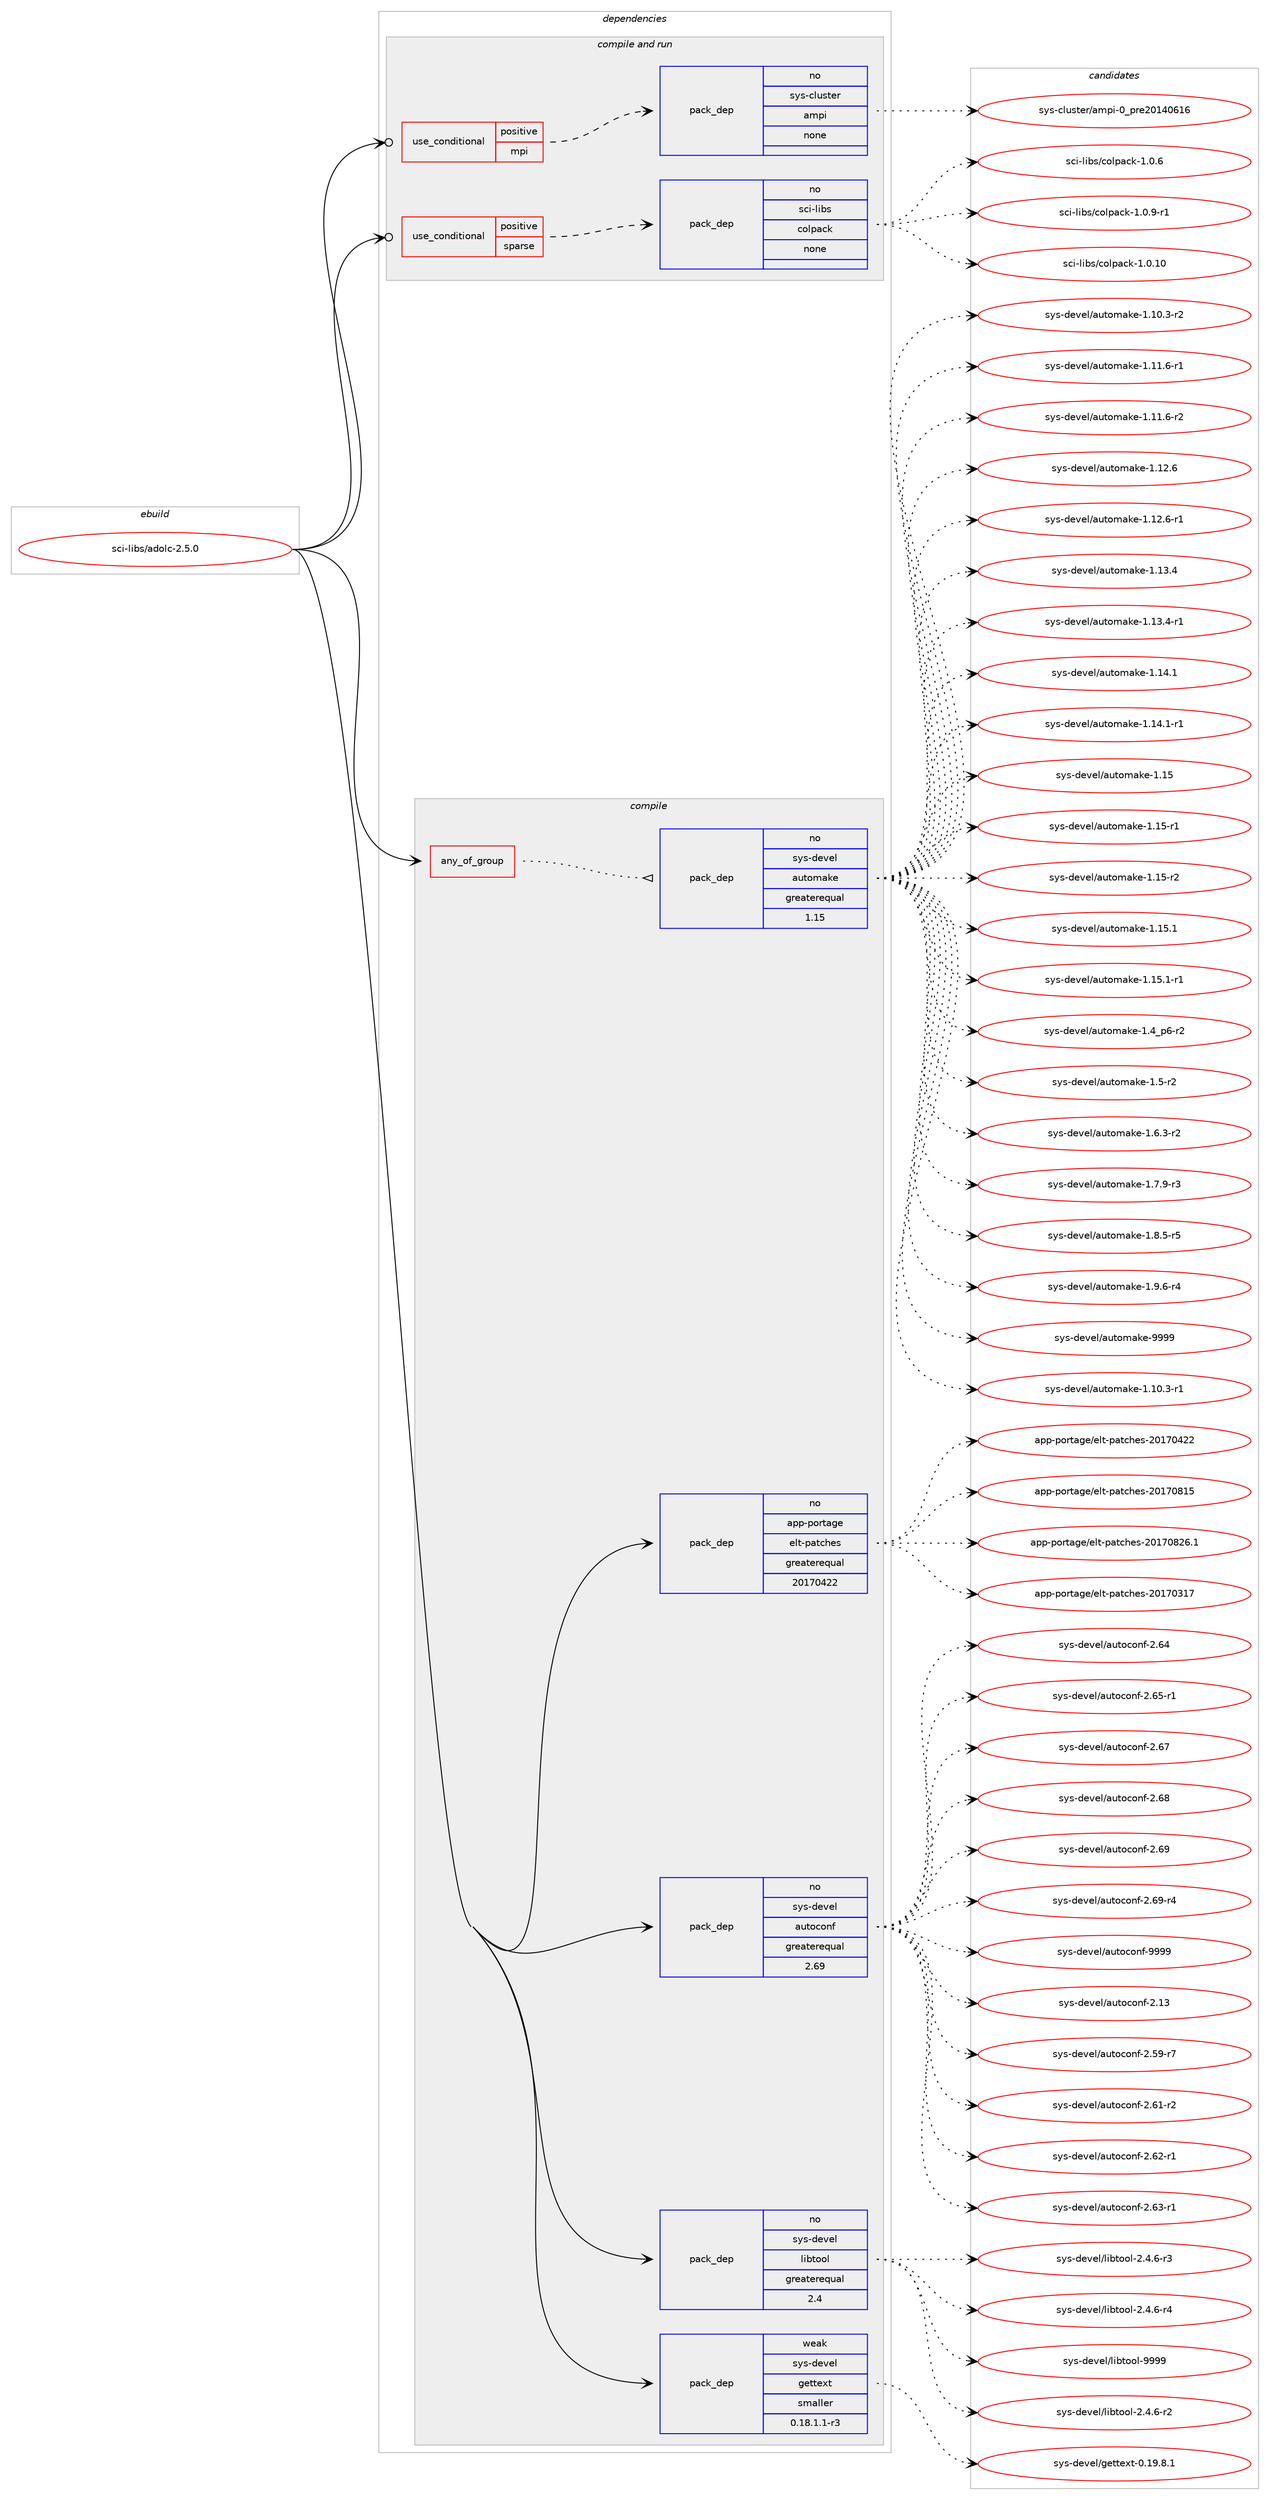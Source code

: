 digraph prolog {

# *************
# Graph options
# *************

newrank=true;
concentrate=true;
compound=true;
graph [rankdir=LR,fontname=Helvetica,fontsize=10,ranksep=1.5];#, ranksep=2.5, nodesep=0.2];
edge  [arrowhead=vee];
node  [fontname=Helvetica,fontsize=10];

# **********
# The ebuild
# **********

subgraph cluster_leftcol {
color=gray;
rank=same;
label=<<i>ebuild</i>>;
id [label="sci-libs/adolc-2.5.0", color=red, width=4, href="../sci-libs/adolc-2.5.0.svg"];
}

# ****************
# The dependencies
# ****************

subgraph cluster_midcol {
color=gray;
label=<<i>dependencies</i>>;
subgraph cluster_compile {
fillcolor="#eeeeee";
style=filled;
label=<<i>compile</i>>;
subgraph any7576 {
dependency449943 [label=<<TABLE BORDER="0" CELLBORDER="1" CELLSPACING="0" CELLPADDING="4"><TR><TD CELLPADDING="10">any_of_group</TD></TR></TABLE>>, shape=none, color=red];subgraph pack331995 {
dependency449944 [label=<<TABLE BORDER="0" CELLBORDER="1" CELLSPACING="0" CELLPADDING="4" WIDTH="220"><TR><TD ROWSPAN="6" CELLPADDING="30">pack_dep</TD></TR><TR><TD WIDTH="110">no</TD></TR><TR><TD>sys-devel</TD></TR><TR><TD>automake</TD></TR><TR><TD>greaterequal</TD></TR><TR><TD>1.15</TD></TR></TABLE>>, shape=none, color=blue];
}
dependency449943:e -> dependency449944:w [weight=20,style="dotted",arrowhead="oinv"];
}
id:e -> dependency449943:w [weight=20,style="solid",arrowhead="vee"];
subgraph pack331996 {
dependency449945 [label=<<TABLE BORDER="0" CELLBORDER="1" CELLSPACING="0" CELLPADDING="4" WIDTH="220"><TR><TD ROWSPAN="6" CELLPADDING="30">pack_dep</TD></TR><TR><TD WIDTH="110">no</TD></TR><TR><TD>app-portage</TD></TR><TR><TD>elt-patches</TD></TR><TR><TD>greaterequal</TD></TR><TR><TD>20170422</TD></TR></TABLE>>, shape=none, color=blue];
}
id:e -> dependency449945:w [weight=20,style="solid",arrowhead="vee"];
subgraph pack331997 {
dependency449946 [label=<<TABLE BORDER="0" CELLBORDER="1" CELLSPACING="0" CELLPADDING="4" WIDTH="220"><TR><TD ROWSPAN="6" CELLPADDING="30">pack_dep</TD></TR><TR><TD WIDTH="110">no</TD></TR><TR><TD>sys-devel</TD></TR><TR><TD>autoconf</TD></TR><TR><TD>greaterequal</TD></TR><TR><TD>2.69</TD></TR></TABLE>>, shape=none, color=blue];
}
id:e -> dependency449946:w [weight=20,style="solid",arrowhead="vee"];
subgraph pack331998 {
dependency449947 [label=<<TABLE BORDER="0" CELLBORDER="1" CELLSPACING="0" CELLPADDING="4" WIDTH="220"><TR><TD ROWSPAN="6" CELLPADDING="30">pack_dep</TD></TR><TR><TD WIDTH="110">no</TD></TR><TR><TD>sys-devel</TD></TR><TR><TD>libtool</TD></TR><TR><TD>greaterequal</TD></TR><TR><TD>2.4</TD></TR></TABLE>>, shape=none, color=blue];
}
id:e -> dependency449947:w [weight=20,style="solid",arrowhead="vee"];
subgraph pack331999 {
dependency449948 [label=<<TABLE BORDER="0" CELLBORDER="1" CELLSPACING="0" CELLPADDING="4" WIDTH="220"><TR><TD ROWSPAN="6" CELLPADDING="30">pack_dep</TD></TR><TR><TD WIDTH="110">weak</TD></TR><TR><TD>sys-devel</TD></TR><TR><TD>gettext</TD></TR><TR><TD>smaller</TD></TR><TR><TD>0.18.1.1-r3</TD></TR></TABLE>>, shape=none, color=blue];
}
id:e -> dependency449948:w [weight=20,style="solid",arrowhead="vee"];
}
subgraph cluster_compileandrun {
fillcolor="#eeeeee";
style=filled;
label=<<i>compile and run</i>>;
subgraph cond110123 {
dependency449949 [label=<<TABLE BORDER="0" CELLBORDER="1" CELLSPACING="0" CELLPADDING="4"><TR><TD ROWSPAN="3" CELLPADDING="10">use_conditional</TD></TR><TR><TD>positive</TD></TR><TR><TD>mpi</TD></TR></TABLE>>, shape=none, color=red];
subgraph pack332000 {
dependency449950 [label=<<TABLE BORDER="0" CELLBORDER="1" CELLSPACING="0" CELLPADDING="4" WIDTH="220"><TR><TD ROWSPAN="6" CELLPADDING="30">pack_dep</TD></TR><TR><TD WIDTH="110">no</TD></TR><TR><TD>sys-cluster</TD></TR><TR><TD>ampi</TD></TR><TR><TD>none</TD></TR><TR><TD></TD></TR></TABLE>>, shape=none, color=blue];
}
dependency449949:e -> dependency449950:w [weight=20,style="dashed",arrowhead="vee"];
}
id:e -> dependency449949:w [weight=20,style="solid",arrowhead="odotvee"];
subgraph cond110124 {
dependency449951 [label=<<TABLE BORDER="0" CELLBORDER="1" CELLSPACING="0" CELLPADDING="4"><TR><TD ROWSPAN="3" CELLPADDING="10">use_conditional</TD></TR><TR><TD>positive</TD></TR><TR><TD>sparse</TD></TR></TABLE>>, shape=none, color=red];
subgraph pack332001 {
dependency449952 [label=<<TABLE BORDER="0" CELLBORDER="1" CELLSPACING="0" CELLPADDING="4" WIDTH="220"><TR><TD ROWSPAN="6" CELLPADDING="30">pack_dep</TD></TR><TR><TD WIDTH="110">no</TD></TR><TR><TD>sci-libs</TD></TR><TR><TD>colpack</TD></TR><TR><TD>none</TD></TR><TR><TD></TD></TR></TABLE>>, shape=none, color=blue];
}
dependency449951:e -> dependency449952:w [weight=20,style="dashed",arrowhead="vee"];
}
id:e -> dependency449951:w [weight=20,style="solid",arrowhead="odotvee"];
}
subgraph cluster_run {
fillcolor="#eeeeee";
style=filled;
label=<<i>run</i>>;
}
}

# **************
# The candidates
# **************

subgraph cluster_choices {
rank=same;
color=gray;
label=<<i>candidates</i>>;

subgraph choice331995 {
color=black;
nodesep=1;
choice11512111545100101118101108479711711611110997107101454946494846514511449 [label="sys-devel/automake-1.10.3-r1", color=red, width=4,href="../sys-devel/automake-1.10.3-r1.svg"];
choice11512111545100101118101108479711711611110997107101454946494846514511450 [label="sys-devel/automake-1.10.3-r2", color=red, width=4,href="../sys-devel/automake-1.10.3-r2.svg"];
choice11512111545100101118101108479711711611110997107101454946494946544511449 [label="sys-devel/automake-1.11.6-r1", color=red, width=4,href="../sys-devel/automake-1.11.6-r1.svg"];
choice11512111545100101118101108479711711611110997107101454946494946544511450 [label="sys-devel/automake-1.11.6-r2", color=red, width=4,href="../sys-devel/automake-1.11.6-r2.svg"];
choice1151211154510010111810110847971171161111099710710145494649504654 [label="sys-devel/automake-1.12.6", color=red, width=4,href="../sys-devel/automake-1.12.6.svg"];
choice11512111545100101118101108479711711611110997107101454946495046544511449 [label="sys-devel/automake-1.12.6-r1", color=red, width=4,href="../sys-devel/automake-1.12.6-r1.svg"];
choice1151211154510010111810110847971171161111099710710145494649514652 [label="sys-devel/automake-1.13.4", color=red, width=4,href="../sys-devel/automake-1.13.4.svg"];
choice11512111545100101118101108479711711611110997107101454946495146524511449 [label="sys-devel/automake-1.13.4-r1", color=red, width=4,href="../sys-devel/automake-1.13.4-r1.svg"];
choice1151211154510010111810110847971171161111099710710145494649524649 [label="sys-devel/automake-1.14.1", color=red, width=4,href="../sys-devel/automake-1.14.1.svg"];
choice11512111545100101118101108479711711611110997107101454946495246494511449 [label="sys-devel/automake-1.14.1-r1", color=red, width=4,href="../sys-devel/automake-1.14.1-r1.svg"];
choice115121115451001011181011084797117116111109971071014549464953 [label="sys-devel/automake-1.15", color=red, width=4,href="../sys-devel/automake-1.15.svg"];
choice1151211154510010111810110847971171161111099710710145494649534511449 [label="sys-devel/automake-1.15-r1", color=red, width=4,href="../sys-devel/automake-1.15-r1.svg"];
choice1151211154510010111810110847971171161111099710710145494649534511450 [label="sys-devel/automake-1.15-r2", color=red, width=4,href="../sys-devel/automake-1.15-r2.svg"];
choice1151211154510010111810110847971171161111099710710145494649534649 [label="sys-devel/automake-1.15.1", color=red, width=4,href="../sys-devel/automake-1.15.1.svg"];
choice11512111545100101118101108479711711611110997107101454946495346494511449 [label="sys-devel/automake-1.15.1-r1", color=red, width=4,href="../sys-devel/automake-1.15.1-r1.svg"];
choice115121115451001011181011084797117116111109971071014549465295112544511450 [label="sys-devel/automake-1.4_p6-r2", color=red, width=4,href="../sys-devel/automake-1.4_p6-r2.svg"];
choice11512111545100101118101108479711711611110997107101454946534511450 [label="sys-devel/automake-1.5-r2", color=red, width=4,href="../sys-devel/automake-1.5-r2.svg"];
choice115121115451001011181011084797117116111109971071014549465446514511450 [label="sys-devel/automake-1.6.3-r2", color=red, width=4,href="../sys-devel/automake-1.6.3-r2.svg"];
choice115121115451001011181011084797117116111109971071014549465546574511451 [label="sys-devel/automake-1.7.9-r3", color=red, width=4,href="../sys-devel/automake-1.7.9-r3.svg"];
choice115121115451001011181011084797117116111109971071014549465646534511453 [label="sys-devel/automake-1.8.5-r5", color=red, width=4,href="../sys-devel/automake-1.8.5-r5.svg"];
choice115121115451001011181011084797117116111109971071014549465746544511452 [label="sys-devel/automake-1.9.6-r4", color=red, width=4,href="../sys-devel/automake-1.9.6-r4.svg"];
choice115121115451001011181011084797117116111109971071014557575757 [label="sys-devel/automake-9999", color=red, width=4,href="../sys-devel/automake-9999.svg"];
dependency449944:e -> choice11512111545100101118101108479711711611110997107101454946494846514511449:w [style=dotted,weight="100"];
dependency449944:e -> choice11512111545100101118101108479711711611110997107101454946494846514511450:w [style=dotted,weight="100"];
dependency449944:e -> choice11512111545100101118101108479711711611110997107101454946494946544511449:w [style=dotted,weight="100"];
dependency449944:e -> choice11512111545100101118101108479711711611110997107101454946494946544511450:w [style=dotted,weight="100"];
dependency449944:e -> choice1151211154510010111810110847971171161111099710710145494649504654:w [style=dotted,weight="100"];
dependency449944:e -> choice11512111545100101118101108479711711611110997107101454946495046544511449:w [style=dotted,weight="100"];
dependency449944:e -> choice1151211154510010111810110847971171161111099710710145494649514652:w [style=dotted,weight="100"];
dependency449944:e -> choice11512111545100101118101108479711711611110997107101454946495146524511449:w [style=dotted,weight="100"];
dependency449944:e -> choice1151211154510010111810110847971171161111099710710145494649524649:w [style=dotted,weight="100"];
dependency449944:e -> choice11512111545100101118101108479711711611110997107101454946495246494511449:w [style=dotted,weight="100"];
dependency449944:e -> choice115121115451001011181011084797117116111109971071014549464953:w [style=dotted,weight="100"];
dependency449944:e -> choice1151211154510010111810110847971171161111099710710145494649534511449:w [style=dotted,weight="100"];
dependency449944:e -> choice1151211154510010111810110847971171161111099710710145494649534511450:w [style=dotted,weight="100"];
dependency449944:e -> choice1151211154510010111810110847971171161111099710710145494649534649:w [style=dotted,weight="100"];
dependency449944:e -> choice11512111545100101118101108479711711611110997107101454946495346494511449:w [style=dotted,weight="100"];
dependency449944:e -> choice115121115451001011181011084797117116111109971071014549465295112544511450:w [style=dotted,weight="100"];
dependency449944:e -> choice11512111545100101118101108479711711611110997107101454946534511450:w [style=dotted,weight="100"];
dependency449944:e -> choice115121115451001011181011084797117116111109971071014549465446514511450:w [style=dotted,weight="100"];
dependency449944:e -> choice115121115451001011181011084797117116111109971071014549465546574511451:w [style=dotted,weight="100"];
dependency449944:e -> choice115121115451001011181011084797117116111109971071014549465646534511453:w [style=dotted,weight="100"];
dependency449944:e -> choice115121115451001011181011084797117116111109971071014549465746544511452:w [style=dotted,weight="100"];
dependency449944:e -> choice115121115451001011181011084797117116111109971071014557575757:w [style=dotted,weight="100"];
}
subgraph choice331996 {
color=black;
nodesep=1;
choice97112112451121111141169710310147101108116451129711699104101115455048495548514955 [label="app-portage/elt-patches-20170317", color=red, width=4,href="../app-portage/elt-patches-20170317.svg"];
choice97112112451121111141169710310147101108116451129711699104101115455048495548525050 [label="app-portage/elt-patches-20170422", color=red, width=4,href="../app-portage/elt-patches-20170422.svg"];
choice97112112451121111141169710310147101108116451129711699104101115455048495548564953 [label="app-portage/elt-patches-20170815", color=red, width=4,href="../app-portage/elt-patches-20170815.svg"];
choice971121124511211111411697103101471011081164511297116991041011154550484955485650544649 [label="app-portage/elt-patches-20170826.1", color=red, width=4,href="../app-portage/elt-patches-20170826.1.svg"];
dependency449945:e -> choice97112112451121111141169710310147101108116451129711699104101115455048495548514955:w [style=dotted,weight="100"];
dependency449945:e -> choice97112112451121111141169710310147101108116451129711699104101115455048495548525050:w [style=dotted,weight="100"];
dependency449945:e -> choice97112112451121111141169710310147101108116451129711699104101115455048495548564953:w [style=dotted,weight="100"];
dependency449945:e -> choice971121124511211111411697103101471011081164511297116991041011154550484955485650544649:w [style=dotted,weight="100"];
}
subgraph choice331997 {
color=black;
nodesep=1;
choice115121115451001011181011084797117116111991111101024550464951 [label="sys-devel/autoconf-2.13", color=red, width=4,href="../sys-devel/autoconf-2.13.svg"];
choice1151211154510010111810110847971171161119911111010245504653574511455 [label="sys-devel/autoconf-2.59-r7", color=red, width=4,href="../sys-devel/autoconf-2.59-r7.svg"];
choice1151211154510010111810110847971171161119911111010245504654494511450 [label="sys-devel/autoconf-2.61-r2", color=red, width=4,href="../sys-devel/autoconf-2.61-r2.svg"];
choice1151211154510010111810110847971171161119911111010245504654504511449 [label="sys-devel/autoconf-2.62-r1", color=red, width=4,href="../sys-devel/autoconf-2.62-r1.svg"];
choice1151211154510010111810110847971171161119911111010245504654514511449 [label="sys-devel/autoconf-2.63-r1", color=red, width=4,href="../sys-devel/autoconf-2.63-r1.svg"];
choice115121115451001011181011084797117116111991111101024550465452 [label="sys-devel/autoconf-2.64", color=red, width=4,href="../sys-devel/autoconf-2.64.svg"];
choice1151211154510010111810110847971171161119911111010245504654534511449 [label="sys-devel/autoconf-2.65-r1", color=red, width=4,href="../sys-devel/autoconf-2.65-r1.svg"];
choice115121115451001011181011084797117116111991111101024550465455 [label="sys-devel/autoconf-2.67", color=red, width=4,href="../sys-devel/autoconf-2.67.svg"];
choice115121115451001011181011084797117116111991111101024550465456 [label="sys-devel/autoconf-2.68", color=red, width=4,href="../sys-devel/autoconf-2.68.svg"];
choice115121115451001011181011084797117116111991111101024550465457 [label="sys-devel/autoconf-2.69", color=red, width=4,href="../sys-devel/autoconf-2.69.svg"];
choice1151211154510010111810110847971171161119911111010245504654574511452 [label="sys-devel/autoconf-2.69-r4", color=red, width=4,href="../sys-devel/autoconf-2.69-r4.svg"];
choice115121115451001011181011084797117116111991111101024557575757 [label="sys-devel/autoconf-9999", color=red, width=4,href="../sys-devel/autoconf-9999.svg"];
dependency449946:e -> choice115121115451001011181011084797117116111991111101024550464951:w [style=dotted,weight="100"];
dependency449946:e -> choice1151211154510010111810110847971171161119911111010245504653574511455:w [style=dotted,weight="100"];
dependency449946:e -> choice1151211154510010111810110847971171161119911111010245504654494511450:w [style=dotted,weight="100"];
dependency449946:e -> choice1151211154510010111810110847971171161119911111010245504654504511449:w [style=dotted,weight="100"];
dependency449946:e -> choice1151211154510010111810110847971171161119911111010245504654514511449:w [style=dotted,weight="100"];
dependency449946:e -> choice115121115451001011181011084797117116111991111101024550465452:w [style=dotted,weight="100"];
dependency449946:e -> choice1151211154510010111810110847971171161119911111010245504654534511449:w [style=dotted,weight="100"];
dependency449946:e -> choice115121115451001011181011084797117116111991111101024550465455:w [style=dotted,weight="100"];
dependency449946:e -> choice115121115451001011181011084797117116111991111101024550465456:w [style=dotted,weight="100"];
dependency449946:e -> choice115121115451001011181011084797117116111991111101024550465457:w [style=dotted,weight="100"];
dependency449946:e -> choice1151211154510010111810110847971171161119911111010245504654574511452:w [style=dotted,weight="100"];
dependency449946:e -> choice115121115451001011181011084797117116111991111101024557575757:w [style=dotted,weight="100"];
}
subgraph choice331998 {
color=black;
nodesep=1;
choice1151211154510010111810110847108105981161111111084550465246544511450 [label="sys-devel/libtool-2.4.6-r2", color=red, width=4,href="../sys-devel/libtool-2.4.6-r2.svg"];
choice1151211154510010111810110847108105981161111111084550465246544511451 [label="sys-devel/libtool-2.4.6-r3", color=red, width=4,href="../sys-devel/libtool-2.4.6-r3.svg"];
choice1151211154510010111810110847108105981161111111084550465246544511452 [label="sys-devel/libtool-2.4.6-r4", color=red, width=4,href="../sys-devel/libtool-2.4.6-r4.svg"];
choice1151211154510010111810110847108105981161111111084557575757 [label="sys-devel/libtool-9999", color=red, width=4,href="../sys-devel/libtool-9999.svg"];
dependency449947:e -> choice1151211154510010111810110847108105981161111111084550465246544511450:w [style=dotted,weight="100"];
dependency449947:e -> choice1151211154510010111810110847108105981161111111084550465246544511451:w [style=dotted,weight="100"];
dependency449947:e -> choice1151211154510010111810110847108105981161111111084550465246544511452:w [style=dotted,weight="100"];
dependency449947:e -> choice1151211154510010111810110847108105981161111111084557575757:w [style=dotted,weight="100"];
}
subgraph choice331999 {
color=black;
nodesep=1;
choice1151211154510010111810110847103101116116101120116454846495746564649 [label="sys-devel/gettext-0.19.8.1", color=red, width=4,href="../sys-devel/gettext-0.19.8.1.svg"];
dependency449948:e -> choice1151211154510010111810110847103101116116101120116454846495746564649:w [style=dotted,weight="100"];
}
subgraph choice332000 {
color=black;
nodesep=1;
choice115121115459910811711511610111447971091121054548951121141015048495248544954 [label="sys-cluster/ampi-0_pre20140616", color=red, width=4,href="../sys-cluster/ampi-0_pre20140616.svg"];
dependency449950:e -> choice115121115459910811711511610111447971091121054548951121141015048495248544954:w [style=dotted,weight="100"];
}
subgraph choice332001 {
color=black;
nodesep=1;
choice1159910545108105981154799111108112979910745494648464948 [label="sci-libs/colpack-1.0.10", color=red, width=4,href="../sci-libs/colpack-1.0.10.svg"];
choice11599105451081059811547991111081129799107454946484654 [label="sci-libs/colpack-1.0.6", color=red, width=4,href="../sci-libs/colpack-1.0.6.svg"];
choice115991054510810598115479911110811297991074549464846574511449 [label="sci-libs/colpack-1.0.9-r1", color=red, width=4,href="../sci-libs/colpack-1.0.9-r1.svg"];
dependency449952:e -> choice1159910545108105981154799111108112979910745494648464948:w [style=dotted,weight="100"];
dependency449952:e -> choice11599105451081059811547991111081129799107454946484654:w [style=dotted,weight="100"];
dependency449952:e -> choice115991054510810598115479911110811297991074549464846574511449:w [style=dotted,weight="100"];
}
}

}
